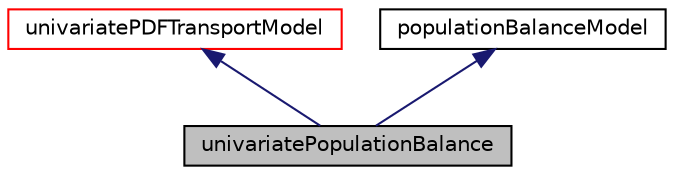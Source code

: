 digraph "univariatePopulationBalance"
{
  bgcolor="transparent";
  edge [fontname="Helvetica",fontsize="10",labelfontname="Helvetica",labelfontsize="10"];
  node [fontname="Helvetica",fontsize="10",shape=record];
  Node1 [label="univariatePopulationBalance",height=0.2,width=0.4,color="black", fillcolor="grey75", style="filled", fontcolor="black"];
  Node2 -> Node1 [dir="back",color="midnightblue",fontsize="10",style="solid",fontname="Helvetica"];
  Node2 [label="univariatePDFTransportModel",height=0.2,width=0.4,color="red",URL="$a00171.html"];
  Node3 -> Node1 [dir="back",color="midnightblue",fontsize="10",style="solid",fontname="Helvetica"];
  Node3 [label="populationBalanceModel",height=0.2,width=0.4,color="black",URL="$a00134.html",tooltip="Abstract class for the run-time selection of the population balance model. "];
}
